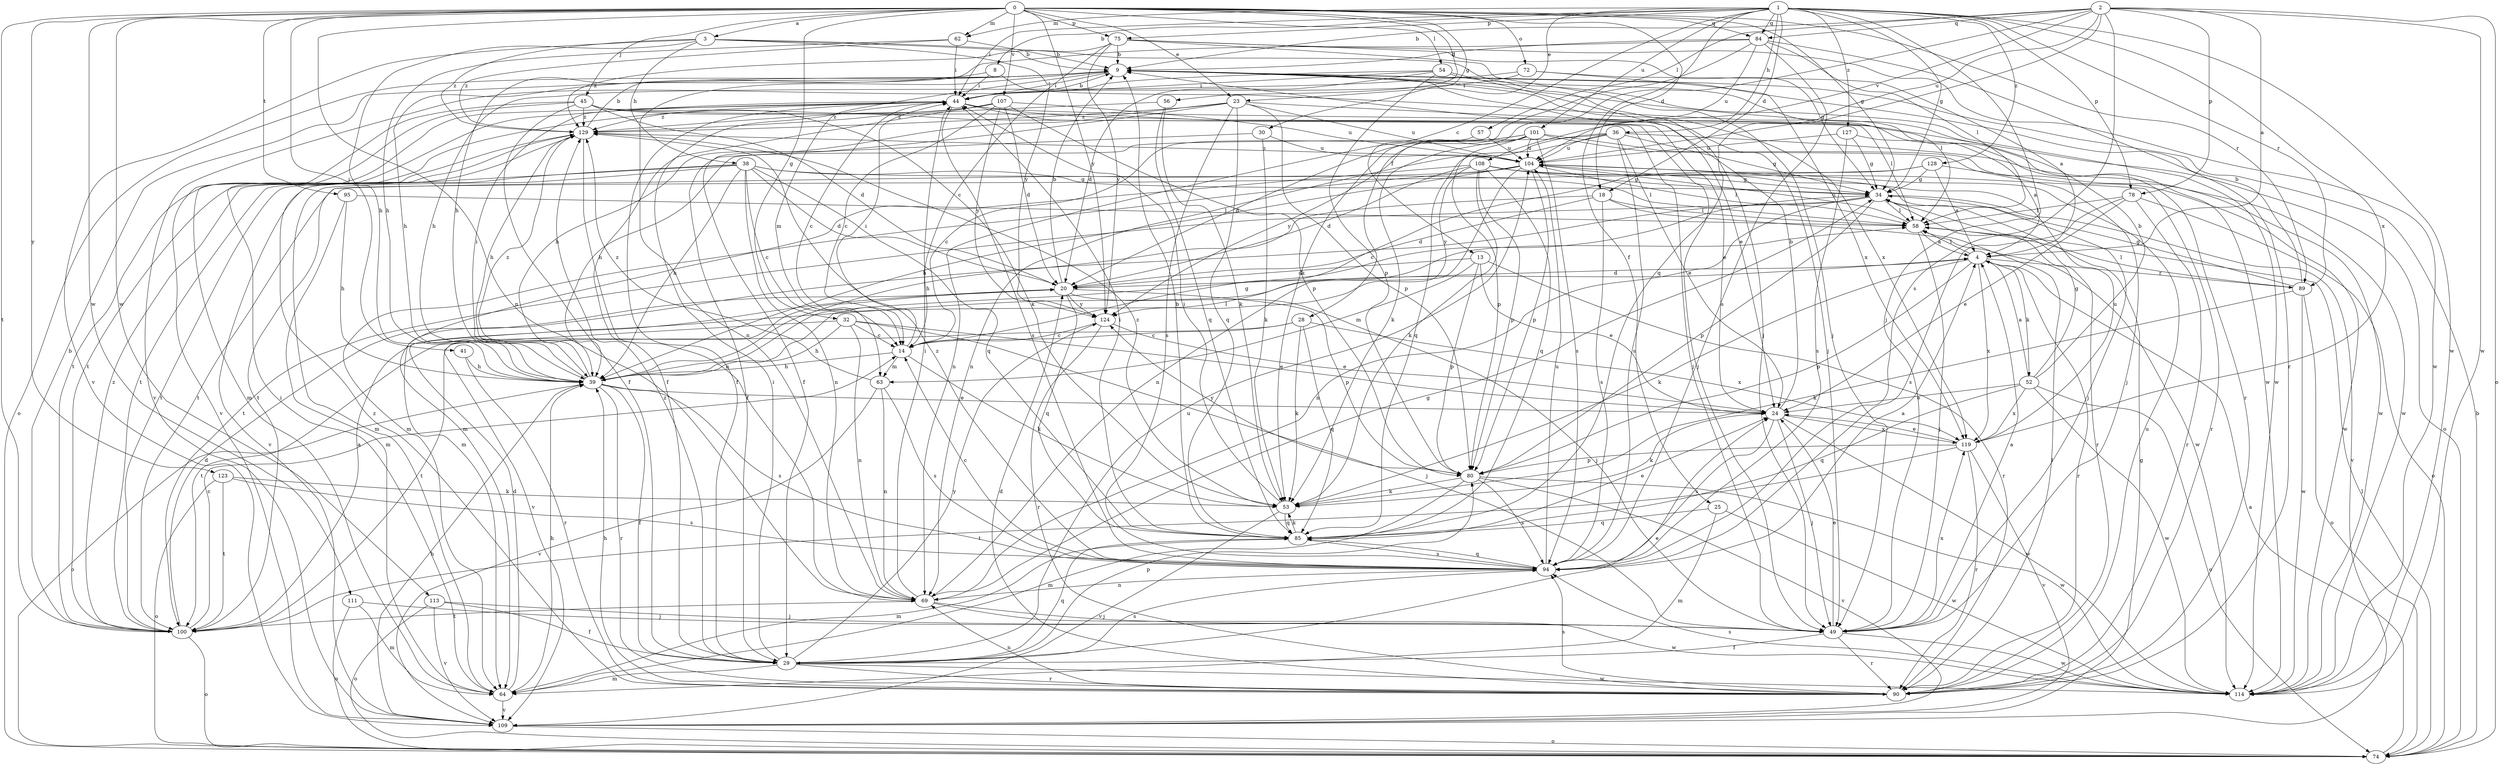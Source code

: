 strict digraph  {
0;
1;
2;
3;
4;
8;
9;
13;
14;
18;
20;
23;
24;
25;
28;
29;
30;
32;
34;
36;
38;
39;
41;
44;
45;
49;
52;
53;
54;
56;
57;
58;
62;
63;
64;
69;
72;
74;
75;
78;
80;
84;
85;
89;
90;
94;
95;
100;
101;
104;
107;
108;
109;
111;
113;
114;
119;
123;
124;
127;
128;
129;
0 -> 3  [label=a];
0 -> 18  [label=d];
0 -> 23  [label=e];
0 -> 30  [label=g];
0 -> 32  [label=g];
0 -> 34  [label=g];
0 -> 41  [label=i];
0 -> 45  [label=j];
0 -> 54  [label=l];
0 -> 56  [label=l];
0 -> 62  [label=m];
0 -> 69  [label=n];
0 -> 72  [label=o];
0 -> 75  [label=p];
0 -> 84  [label=q];
0 -> 89  [label=r];
0 -> 95  [label=t];
0 -> 100  [label=t];
0 -> 107  [label=v];
0 -> 111  [label=w];
0 -> 113  [label=w];
0 -> 123  [label=y];
0 -> 124  [label=y];
1 -> 8  [label=b];
1 -> 13  [label=c];
1 -> 18  [label=d];
1 -> 23  [label=e];
1 -> 25  [label=f];
1 -> 34  [label=g];
1 -> 36  [label=h];
1 -> 44  [label=i];
1 -> 49  [label=j];
1 -> 62  [label=m];
1 -> 75  [label=p];
1 -> 78  [label=p];
1 -> 84  [label=q];
1 -> 89  [label=r];
1 -> 101  [label=u];
1 -> 114  [label=w];
1 -> 119  [label=x];
1 -> 127  [label=z];
1 -> 128  [label=z];
2 -> 4  [label=a];
2 -> 9  [label=b];
2 -> 28  [label=f];
2 -> 57  [label=l];
2 -> 74  [label=o];
2 -> 78  [label=p];
2 -> 84  [label=q];
2 -> 85  [label=q];
2 -> 94  [label=s];
2 -> 104  [label=u];
2 -> 108  [label=v];
2 -> 114  [label=w];
3 -> 9  [label=b];
3 -> 38  [label=h];
3 -> 39  [label=h];
3 -> 49  [label=j];
3 -> 109  [label=v];
3 -> 124  [label=y];
3 -> 129  [label=z];
4 -> 20  [label=d];
4 -> 52  [label=k];
4 -> 53  [label=k];
4 -> 58  [label=l];
4 -> 80  [label=p];
4 -> 89  [label=r];
4 -> 90  [label=r];
4 -> 119  [label=x];
8 -> 39  [label=h];
8 -> 44  [label=i];
8 -> 114  [label=w];
9 -> 44  [label=i];
9 -> 49  [label=j];
9 -> 63  [label=m];
9 -> 69  [label=n];
9 -> 74  [label=o];
9 -> 114  [label=w];
9 -> 119  [label=x];
13 -> 20  [label=d];
13 -> 24  [label=e];
13 -> 63  [label=m];
13 -> 80  [label=p];
13 -> 90  [label=r];
14 -> 39  [label=h];
14 -> 44  [label=i];
14 -> 53  [label=k];
14 -> 63  [label=m];
18 -> 20  [label=d];
18 -> 39  [label=h];
18 -> 58  [label=l];
18 -> 94  [label=s];
18 -> 114  [label=w];
20 -> 9  [label=b];
20 -> 49  [label=j];
20 -> 80  [label=p];
20 -> 85  [label=q];
20 -> 109  [label=v];
20 -> 124  [label=y];
23 -> 29  [label=f];
23 -> 39  [label=h];
23 -> 80  [label=p];
23 -> 85  [label=q];
23 -> 90  [label=r];
23 -> 94  [label=s];
23 -> 104  [label=u];
23 -> 129  [label=z];
24 -> 9  [label=b];
24 -> 49  [label=j];
24 -> 53  [label=k];
24 -> 94  [label=s];
24 -> 114  [label=w];
24 -> 119  [label=x];
25 -> 64  [label=m];
25 -> 85  [label=q];
25 -> 114  [label=w];
28 -> 14  [label=c];
28 -> 53  [label=k];
28 -> 85  [label=q];
28 -> 100  [label=t];
28 -> 119  [label=x];
29 -> 24  [label=e];
29 -> 44  [label=i];
29 -> 64  [label=m];
29 -> 80  [label=p];
29 -> 85  [label=q];
29 -> 90  [label=r];
29 -> 94  [label=s];
29 -> 104  [label=u];
29 -> 114  [label=w];
29 -> 124  [label=y];
29 -> 129  [label=z];
30 -> 29  [label=f];
30 -> 53  [label=k];
30 -> 104  [label=u];
32 -> 14  [label=c];
32 -> 24  [label=e];
32 -> 39  [label=h];
32 -> 49  [label=j];
32 -> 69  [label=n];
32 -> 100  [label=t];
34 -> 58  [label=l];
34 -> 64  [label=m];
34 -> 69  [label=n];
34 -> 80  [label=p];
34 -> 90  [label=r];
34 -> 100  [label=t];
34 -> 109  [label=v];
36 -> 24  [label=e];
36 -> 34  [label=g];
36 -> 39  [label=h];
36 -> 69  [label=n];
36 -> 85  [label=q];
36 -> 94  [label=s];
36 -> 104  [label=u];
36 -> 114  [label=w];
38 -> 14  [label=c];
38 -> 20  [label=d];
38 -> 34  [label=g];
38 -> 39  [label=h];
38 -> 58  [label=l];
38 -> 64  [label=m];
38 -> 69  [label=n];
38 -> 85  [label=q];
38 -> 100  [label=t];
38 -> 109  [label=v];
39 -> 24  [label=e];
39 -> 29  [label=f];
39 -> 34  [label=g];
39 -> 44  [label=i];
39 -> 58  [label=l];
39 -> 74  [label=o];
39 -> 90  [label=r];
39 -> 94  [label=s];
39 -> 129  [label=z];
41 -> 39  [label=h];
41 -> 90  [label=r];
44 -> 9  [label=b];
44 -> 14  [label=c];
44 -> 24  [label=e];
44 -> 29  [label=f];
44 -> 49  [label=j];
44 -> 74  [label=o];
44 -> 94  [label=s];
44 -> 100  [label=t];
44 -> 129  [label=z];
45 -> 20  [label=d];
45 -> 29  [label=f];
45 -> 49  [label=j];
45 -> 53  [label=k];
45 -> 58  [label=l];
45 -> 64  [label=m];
45 -> 109  [label=v];
45 -> 129  [label=z];
49 -> 4  [label=a];
49 -> 24  [label=e];
49 -> 29  [label=f];
49 -> 90  [label=r];
49 -> 114  [label=w];
49 -> 119  [label=x];
52 -> 4  [label=a];
52 -> 9  [label=b];
52 -> 24  [label=e];
52 -> 34  [label=g];
52 -> 74  [label=o];
52 -> 85  [label=q];
52 -> 114  [label=w];
52 -> 119  [label=x];
53 -> 44  [label=i];
53 -> 85  [label=q];
53 -> 109  [label=v];
53 -> 129  [label=z];
54 -> 20  [label=d];
54 -> 24  [label=e];
54 -> 44  [label=i];
54 -> 58  [label=l];
54 -> 80  [label=p];
54 -> 109  [label=v];
56 -> 53  [label=k];
56 -> 85  [label=q];
56 -> 129  [label=z];
57 -> 14  [label=c];
57 -> 104  [label=u];
58 -> 4  [label=a];
58 -> 49  [label=j];
58 -> 104  [label=u];
62 -> 9  [label=b];
62 -> 39  [label=h];
62 -> 44  [label=i];
62 -> 129  [label=z];
63 -> 69  [label=n];
63 -> 94  [label=s];
63 -> 109  [label=v];
63 -> 129  [label=z];
64 -> 20  [label=d];
64 -> 39  [label=h];
64 -> 44  [label=i];
64 -> 109  [label=v];
69 -> 34  [label=g];
69 -> 44  [label=i];
69 -> 49  [label=j];
69 -> 100  [label=t];
69 -> 114  [label=w];
72 -> 4  [label=a];
72 -> 39  [label=h];
72 -> 44  [label=i];
72 -> 119  [label=x];
74 -> 4  [label=a];
74 -> 9  [label=b];
74 -> 58  [label=l];
75 -> 9  [label=b];
75 -> 14  [label=c];
75 -> 34  [label=g];
75 -> 49  [label=j];
75 -> 114  [label=w];
75 -> 124  [label=y];
75 -> 129  [label=z];
78 -> 24  [label=e];
78 -> 58  [label=l];
78 -> 74  [label=o];
78 -> 90  [label=r];
78 -> 94  [label=s];
80 -> 53  [label=k];
80 -> 64  [label=m];
80 -> 94  [label=s];
80 -> 109  [label=v];
80 -> 114  [label=w];
80 -> 124  [label=y];
84 -> 9  [label=b];
84 -> 39  [label=h];
84 -> 53  [label=k];
84 -> 58  [label=l];
84 -> 90  [label=r];
84 -> 94  [label=s];
84 -> 104  [label=u];
85 -> 9  [label=b];
85 -> 24  [label=e];
85 -> 44  [label=i];
85 -> 53  [label=k];
85 -> 64  [label=m];
85 -> 94  [label=s];
89 -> 9  [label=b];
89 -> 34  [label=g];
89 -> 53  [label=k];
89 -> 58  [label=l];
89 -> 74  [label=o];
89 -> 114  [label=w];
90 -> 20  [label=d];
90 -> 39  [label=h];
90 -> 58  [label=l];
90 -> 69  [label=n];
90 -> 94  [label=s];
90 -> 104  [label=u];
90 -> 129  [label=z];
94 -> 4  [label=a];
94 -> 14  [label=c];
94 -> 69  [label=n];
94 -> 85  [label=q];
94 -> 104  [label=u];
94 -> 129  [label=z];
95 -> 39  [label=h];
95 -> 58  [label=l];
95 -> 64  [label=m];
100 -> 4  [label=a];
100 -> 9  [label=b];
100 -> 14  [label=c];
100 -> 20  [label=d];
100 -> 74  [label=o];
100 -> 129  [label=z];
101 -> 20  [label=d];
101 -> 49  [label=j];
101 -> 53  [label=k];
101 -> 69  [label=n];
101 -> 80  [label=p];
101 -> 94  [label=s];
101 -> 104  [label=u];
101 -> 114  [label=w];
101 -> 124  [label=y];
104 -> 34  [label=g];
104 -> 39  [label=h];
104 -> 58  [label=l];
104 -> 64  [label=m];
104 -> 69  [label=n];
104 -> 80  [label=p];
104 -> 100  [label=t];
107 -> 14  [label=c];
107 -> 20  [label=d];
107 -> 29  [label=f];
107 -> 80  [label=p];
107 -> 100  [label=t];
107 -> 104  [label=u];
107 -> 124  [label=y];
107 -> 129  [label=z];
108 -> 20  [label=d];
108 -> 34  [label=g];
108 -> 49  [label=j];
108 -> 53  [label=k];
108 -> 64  [label=m];
108 -> 80  [label=p];
108 -> 85  [label=q];
108 -> 90  [label=r];
108 -> 124  [label=y];
109 -> 34  [label=g];
109 -> 39  [label=h];
109 -> 74  [label=o];
111 -> 49  [label=j];
111 -> 64  [label=m];
111 -> 74  [label=o];
113 -> 29  [label=f];
113 -> 49  [label=j];
113 -> 74  [label=o];
113 -> 109  [label=v];
114 -> 94  [label=s];
119 -> 24  [label=e];
119 -> 80  [label=p];
119 -> 90  [label=r];
119 -> 100  [label=t];
119 -> 104  [label=u];
119 -> 109  [label=v];
123 -> 53  [label=k];
123 -> 74  [label=o];
123 -> 94  [label=s];
123 -> 100  [label=t];
124 -> 14  [label=c];
124 -> 24  [label=e];
124 -> 90  [label=r];
127 -> 4  [label=a];
127 -> 34  [label=g];
127 -> 94  [label=s];
127 -> 104  [label=u];
128 -> 4  [label=a];
128 -> 14  [label=c];
128 -> 34  [label=g];
128 -> 100  [label=t];
128 -> 114  [label=w];
129 -> 9  [label=b];
129 -> 39  [label=h];
129 -> 69  [label=n];
129 -> 100  [label=t];
129 -> 104  [label=u];
}
